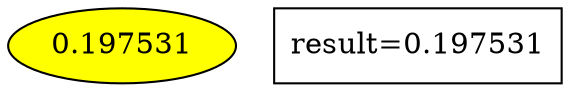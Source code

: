 digraph G {
15 [style = filled, label="0.197531", fillcolor="yellow"];
"result=0.197531" [shape=box];
}
